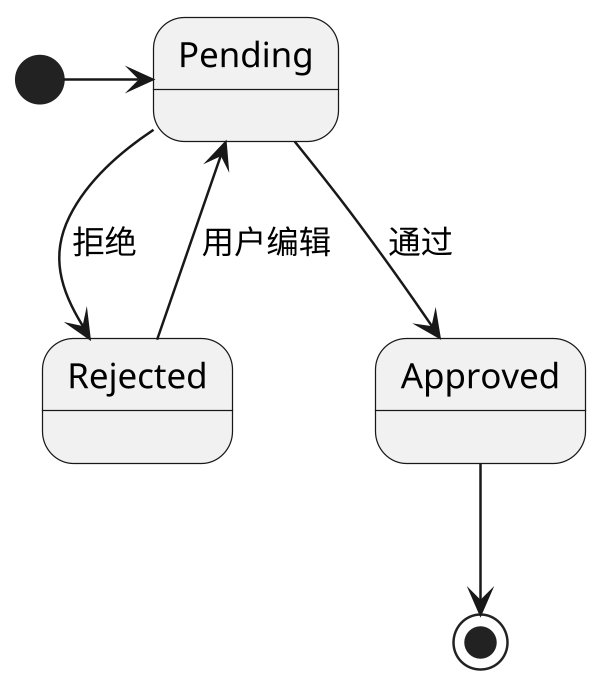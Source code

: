 @startuml
scale 600 width

[*] -> Pending
Pending --> Rejected : 拒绝
Pending --> Approved: 通过
Rejected --> Pending: 用户编辑
Approved --> [*]

@enduml

